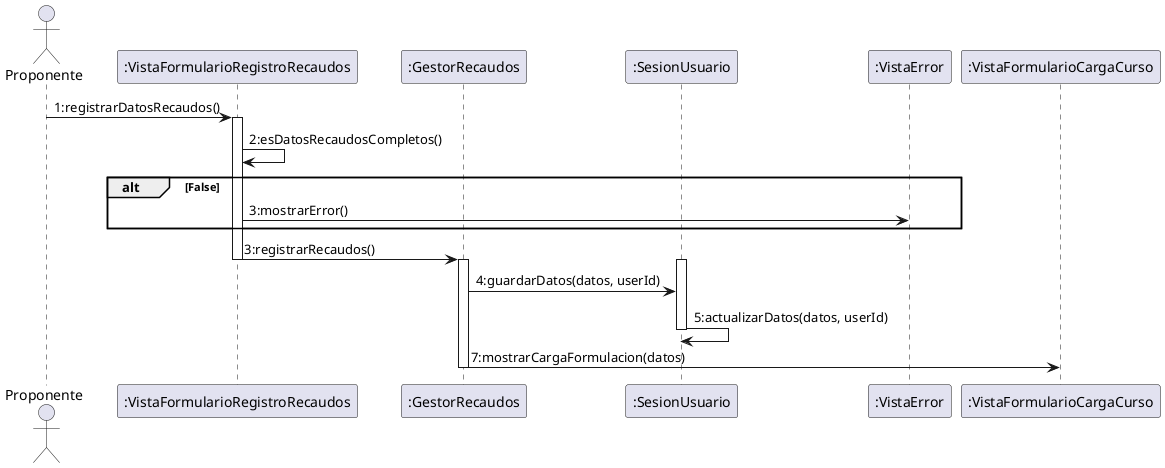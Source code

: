 @startuml DiagramaDeSecuenciaRegistrarRecaudos

actor Proponente
participant ":VistaFormularioRegistroRecaudos" as VistaFormularioRegistroRecaudos
participant ":GestorRecaudos" as GestorRecaudos
participant ":SesionUsuario" as SesionUsuario
participant ":VistaError" as VistaError
participant ":VistaFormularioCargaCurso" as VistaFormularioCargaCurso

Proponente -> VistaFormularioRegistroRecaudos : 1:registrarDatosRecaudos()
activate VistaFormularioRegistroRecaudos
VistaFormularioRegistroRecaudos -> VistaFormularioRegistroRecaudos : 2:esDatosRecaudosCompletos()
alt False
VistaFormularioRegistroRecaudos -> VistaError : 3:mostrarError()
end
VistaFormularioRegistroRecaudos -> GestorRecaudos : 3:registrarRecaudos()
deactivate VistaFormularioRegistroRecaudos
activate GestorRecaudos
activate SesionUsuario
GestorRecaudos -> SesionUsuario : 4:guardarDatos(datos, userId)
SesionUsuario -> SesionUsuario : 5:actualizarDatos(datos, userId)
deactivate SesionUsuario
GestorRecaudos -> VistaFormularioCargaCurso : 7:mostrarCargaFormulacion(datos)
deactivate GestorRecaudos

@enduml